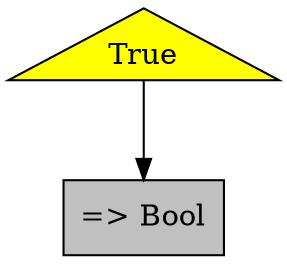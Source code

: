 digraph g {
ordering=out;n0[label="True",fillcolor=yellow,style=filled,shape=triangle];
n1[label=" =\> Bool",fillcolor=gray,style=filled,shape=record];
n0 -> n1;
}
